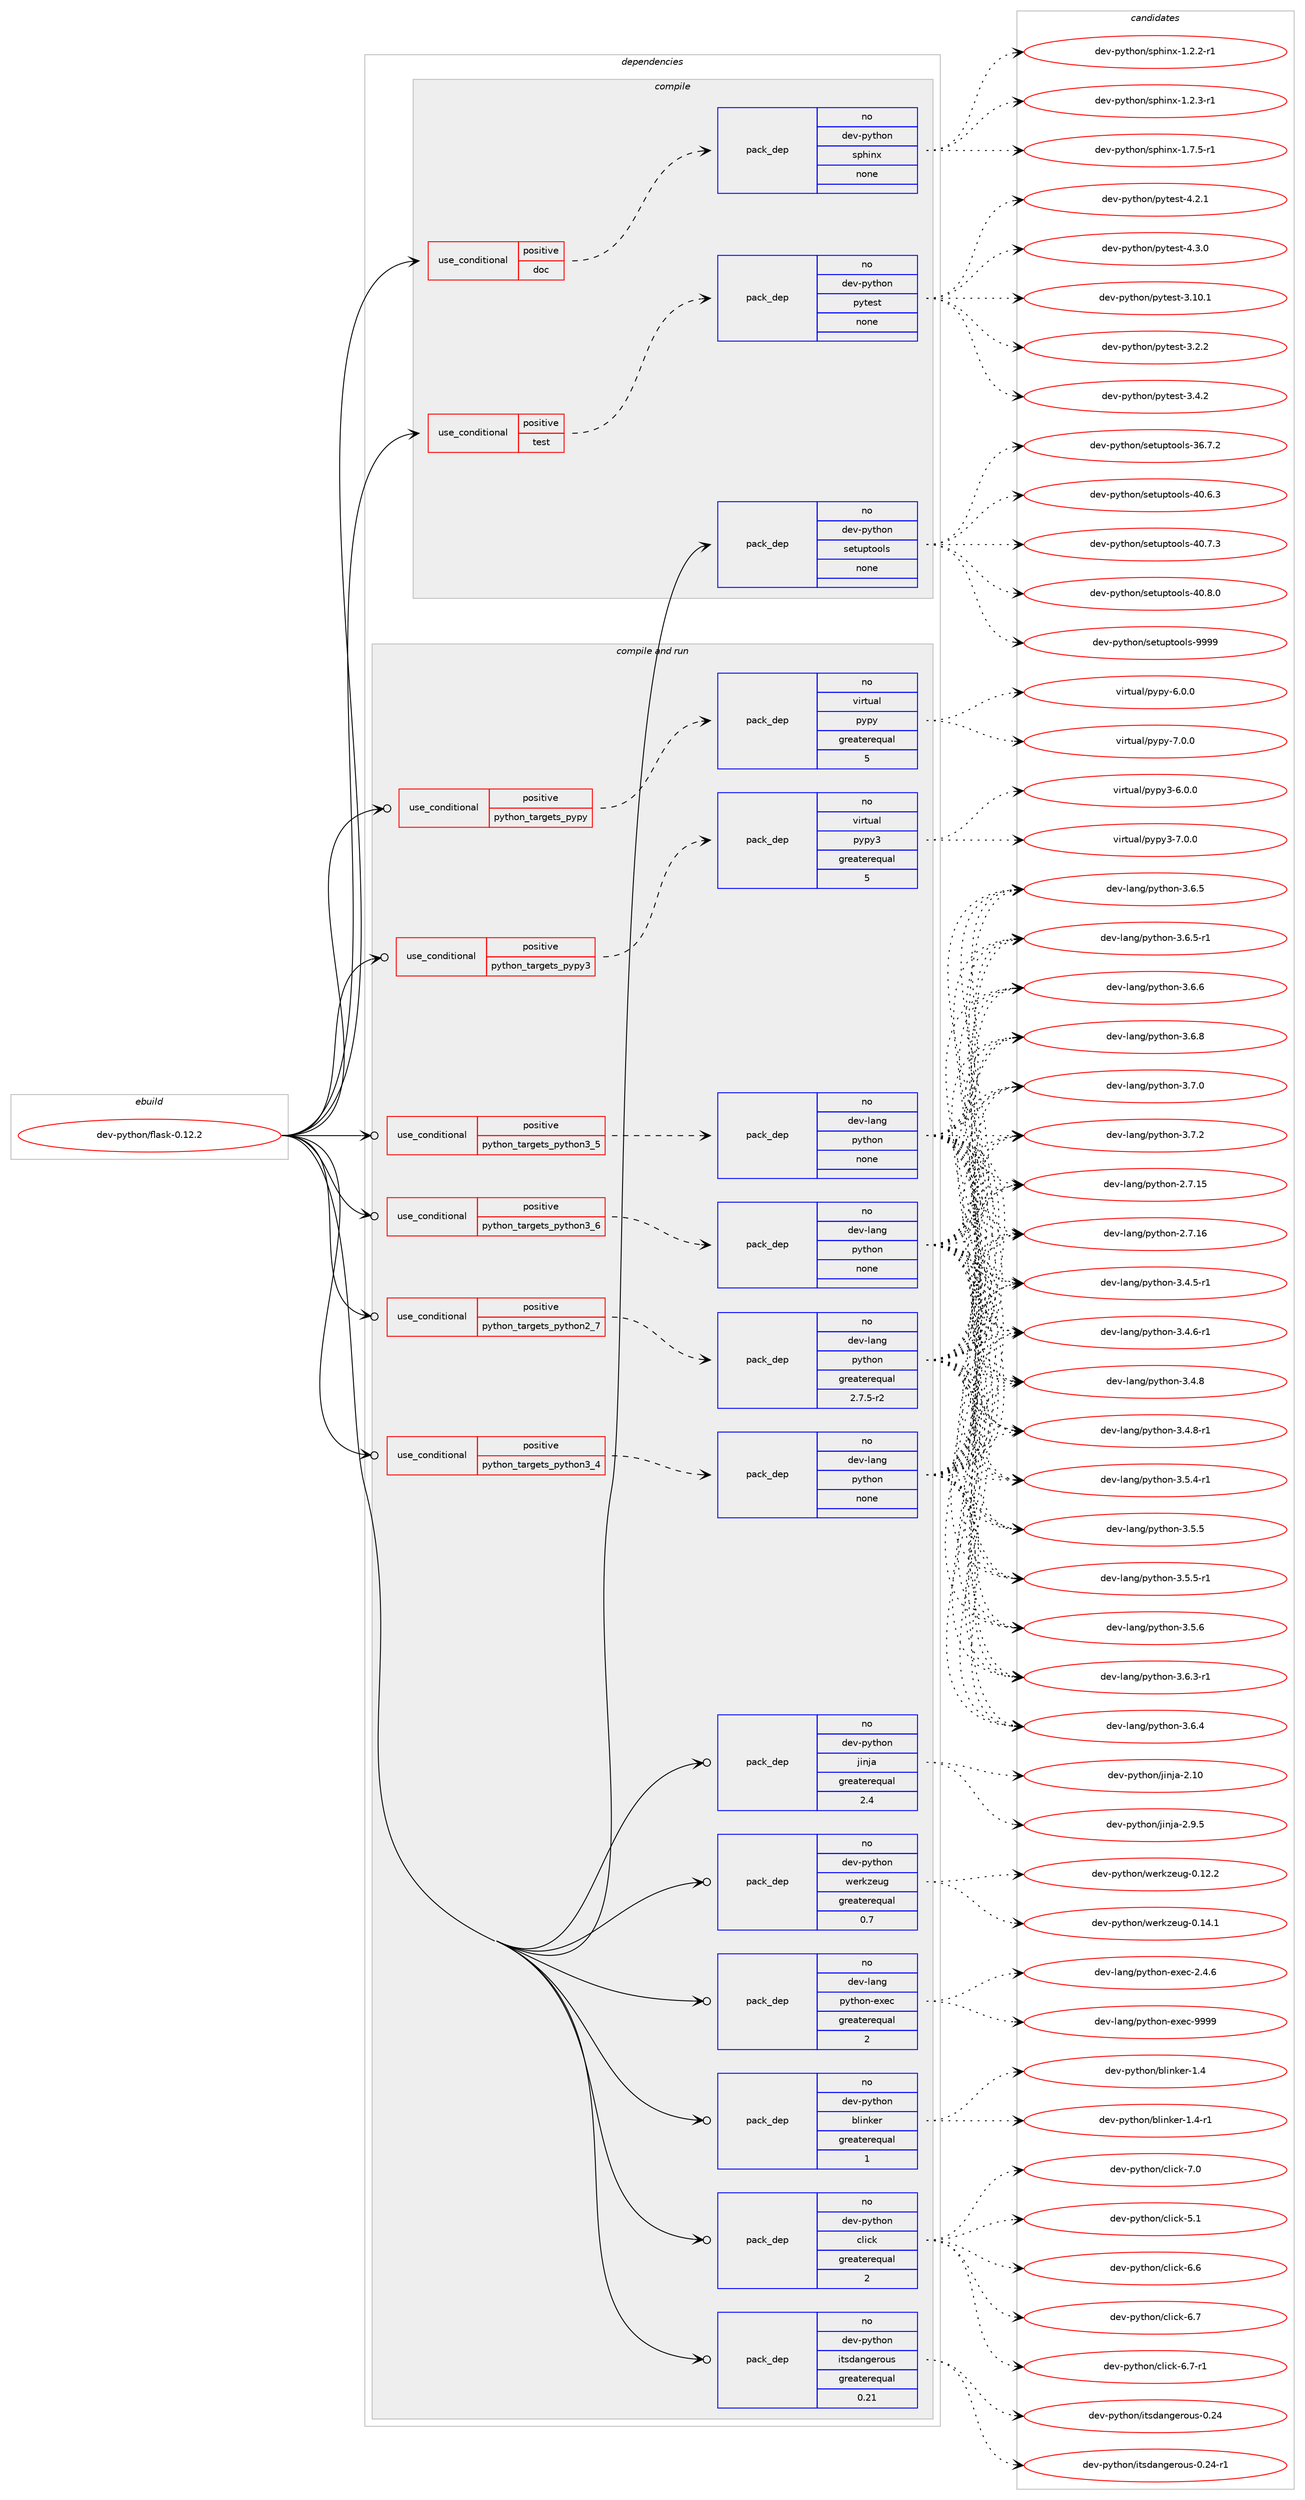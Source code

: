 digraph prolog {

# *************
# Graph options
# *************

newrank=true;
concentrate=true;
compound=true;
graph [rankdir=LR,fontname=Helvetica,fontsize=10,ranksep=1.5];#, ranksep=2.5, nodesep=0.2];
edge  [arrowhead=vee];
node  [fontname=Helvetica,fontsize=10];

# **********
# The ebuild
# **********

subgraph cluster_leftcol {
color=gray;
rank=same;
label=<<i>ebuild</i>>;
id [label="dev-python/flask-0.12.2", color=red, width=4, href="../dev-python/flask-0.12.2.svg"];
}

# ****************
# The dependencies
# ****************

subgraph cluster_midcol {
color=gray;
label=<<i>dependencies</i>>;
subgraph cluster_compile {
fillcolor="#eeeeee";
style=filled;
label=<<i>compile</i>>;
subgraph cond374267 {
dependency1409064 [label=<<TABLE BORDER="0" CELLBORDER="1" CELLSPACING="0" CELLPADDING="4"><TR><TD ROWSPAN="3" CELLPADDING="10">use_conditional</TD></TR><TR><TD>positive</TD></TR><TR><TD>doc</TD></TR></TABLE>>, shape=none, color=red];
subgraph pack1011538 {
dependency1409065 [label=<<TABLE BORDER="0" CELLBORDER="1" CELLSPACING="0" CELLPADDING="4" WIDTH="220"><TR><TD ROWSPAN="6" CELLPADDING="30">pack_dep</TD></TR><TR><TD WIDTH="110">no</TD></TR><TR><TD>dev-python</TD></TR><TR><TD>sphinx</TD></TR><TR><TD>none</TD></TR><TR><TD></TD></TR></TABLE>>, shape=none, color=blue];
}
dependency1409064:e -> dependency1409065:w [weight=20,style="dashed",arrowhead="vee"];
}
id:e -> dependency1409064:w [weight=20,style="solid",arrowhead="vee"];
subgraph cond374268 {
dependency1409066 [label=<<TABLE BORDER="0" CELLBORDER="1" CELLSPACING="0" CELLPADDING="4"><TR><TD ROWSPAN="3" CELLPADDING="10">use_conditional</TD></TR><TR><TD>positive</TD></TR><TR><TD>test</TD></TR></TABLE>>, shape=none, color=red];
subgraph pack1011539 {
dependency1409067 [label=<<TABLE BORDER="0" CELLBORDER="1" CELLSPACING="0" CELLPADDING="4" WIDTH="220"><TR><TD ROWSPAN="6" CELLPADDING="30">pack_dep</TD></TR><TR><TD WIDTH="110">no</TD></TR><TR><TD>dev-python</TD></TR><TR><TD>pytest</TD></TR><TR><TD>none</TD></TR><TR><TD></TD></TR></TABLE>>, shape=none, color=blue];
}
dependency1409066:e -> dependency1409067:w [weight=20,style="dashed",arrowhead="vee"];
}
id:e -> dependency1409066:w [weight=20,style="solid",arrowhead="vee"];
subgraph pack1011540 {
dependency1409068 [label=<<TABLE BORDER="0" CELLBORDER="1" CELLSPACING="0" CELLPADDING="4" WIDTH="220"><TR><TD ROWSPAN="6" CELLPADDING="30">pack_dep</TD></TR><TR><TD WIDTH="110">no</TD></TR><TR><TD>dev-python</TD></TR><TR><TD>setuptools</TD></TR><TR><TD>none</TD></TR><TR><TD></TD></TR></TABLE>>, shape=none, color=blue];
}
id:e -> dependency1409068:w [weight=20,style="solid",arrowhead="vee"];
}
subgraph cluster_compileandrun {
fillcolor="#eeeeee";
style=filled;
label=<<i>compile and run</i>>;
subgraph cond374269 {
dependency1409069 [label=<<TABLE BORDER="0" CELLBORDER="1" CELLSPACING="0" CELLPADDING="4"><TR><TD ROWSPAN="3" CELLPADDING="10">use_conditional</TD></TR><TR><TD>positive</TD></TR><TR><TD>python_targets_pypy</TD></TR></TABLE>>, shape=none, color=red];
subgraph pack1011541 {
dependency1409070 [label=<<TABLE BORDER="0" CELLBORDER="1" CELLSPACING="0" CELLPADDING="4" WIDTH="220"><TR><TD ROWSPAN="6" CELLPADDING="30">pack_dep</TD></TR><TR><TD WIDTH="110">no</TD></TR><TR><TD>virtual</TD></TR><TR><TD>pypy</TD></TR><TR><TD>greaterequal</TD></TR><TR><TD>5</TD></TR></TABLE>>, shape=none, color=blue];
}
dependency1409069:e -> dependency1409070:w [weight=20,style="dashed",arrowhead="vee"];
}
id:e -> dependency1409069:w [weight=20,style="solid",arrowhead="odotvee"];
subgraph cond374270 {
dependency1409071 [label=<<TABLE BORDER="0" CELLBORDER="1" CELLSPACING="0" CELLPADDING="4"><TR><TD ROWSPAN="3" CELLPADDING="10">use_conditional</TD></TR><TR><TD>positive</TD></TR><TR><TD>python_targets_pypy3</TD></TR></TABLE>>, shape=none, color=red];
subgraph pack1011542 {
dependency1409072 [label=<<TABLE BORDER="0" CELLBORDER="1" CELLSPACING="0" CELLPADDING="4" WIDTH="220"><TR><TD ROWSPAN="6" CELLPADDING="30">pack_dep</TD></TR><TR><TD WIDTH="110">no</TD></TR><TR><TD>virtual</TD></TR><TR><TD>pypy3</TD></TR><TR><TD>greaterequal</TD></TR><TR><TD>5</TD></TR></TABLE>>, shape=none, color=blue];
}
dependency1409071:e -> dependency1409072:w [weight=20,style="dashed",arrowhead="vee"];
}
id:e -> dependency1409071:w [weight=20,style="solid",arrowhead="odotvee"];
subgraph cond374271 {
dependency1409073 [label=<<TABLE BORDER="0" CELLBORDER="1" CELLSPACING="0" CELLPADDING="4"><TR><TD ROWSPAN="3" CELLPADDING="10">use_conditional</TD></TR><TR><TD>positive</TD></TR><TR><TD>python_targets_python2_7</TD></TR></TABLE>>, shape=none, color=red];
subgraph pack1011543 {
dependency1409074 [label=<<TABLE BORDER="0" CELLBORDER="1" CELLSPACING="0" CELLPADDING="4" WIDTH="220"><TR><TD ROWSPAN="6" CELLPADDING="30">pack_dep</TD></TR><TR><TD WIDTH="110">no</TD></TR><TR><TD>dev-lang</TD></TR><TR><TD>python</TD></TR><TR><TD>greaterequal</TD></TR><TR><TD>2.7.5-r2</TD></TR></TABLE>>, shape=none, color=blue];
}
dependency1409073:e -> dependency1409074:w [weight=20,style="dashed",arrowhead="vee"];
}
id:e -> dependency1409073:w [weight=20,style="solid",arrowhead="odotvee"];
subgraph cond374272 {
dependency1409075 [label=<<TABLE BORDER="0" CELLBORDER="1" CELLSPACING="0" CELLPADDING="4"><TR><TD ROWSPAN="3" CELLPADDING="10">use_conditional</TD></TR><TR><TD>positive</TD></TR><TR><TD>python_targets_python3_4</TD></TR></TABLE>>, shape=none, color=red];
subgraph pack1011544 {
dependency1409076 [label=<<TABLE BORDER="0" CELLBORDER="1" CELLSPACING="0" CELLPADDING="4" WIDTH="220"><TR><TD ROWSPAN="6" CELLPADDING="30">pack_dep</TD></TR><TR><TD WIDTH="110">no</TD></TR><TR><TD>dev-lang</TD></TR><TR><TD>python</TD></TR><TR><TD>none</TD></TR><TR><TD></TD></TR></TABLE>>, shape=none, color=blue];
}
dependency1409075:e -> dependency1409076:w [weight=20,style="dashed",arrowhead="vee"];
}
id:e -> dependency1409075:w [weight=20,style="solid",arrowhead="odotvee"];
subgraph cond374273 {
dependency1409077 [label=<<TABLE BORDER="0" CELLBORDER="1" CELLSPACING="0" CELLPADDING="4"><TR><TD ROWSPAN="3" CELLPADDING="10">use_conditional</TD></TR><TR><TD>positive</TD></TR><TR><TD>python_targets_python3_5</TD></TR></TABLE>>, shape=none, color=red];
subgraph pack1011545 {
dependency1409078 [label=<<TABLE BORDER="0" CELLBORDER="1" CELLSPACING="0" CELLPADDING="4" WIDTH="220"><TR><TD ROWSPAN="6" CELLPADDING="30">pack_dep</TD></TR><TR><TD WIDTH="110">no</TD></TR><TR><TD>dev-lang</TD></TR><TR><TD>python</TD></TR><TR><TD>none</TD></TR><TR><TD></TD></TR></TABLE>>, shape=none, color=blue];
}
dependency1409077:e -> dependency1409078:w [weight=20,style="dashed",arrowhead="vee"];
}
id:e -> dependency1409077:w [weight=20,style="solid",arrowhead="odotvee"];
subgraph cond374274 {
dependency1409079 [label=<<TABLE BORDER="0" CELLBORDER="1" CELLSPACING="0" CELLPADDING="4"><TR><TD ROWSPAN="3" CELLPADDING="10">use_conditional</TD></TR><TR><TD>positive</TD></TR><TR><TD>python_targets_python3_6</TD></TR></TABLE>>, shape=none, color=red];
subgraph pack1011546 {
dependency1409080 [label=<<TABLE BORDER="0" CELLBORDER="1" CELLSPACING="0" CELLPADDING="4" WIDTH="220"><TR><TD ROWSPAN="6" CELLPADDING="30">pack_dep</TD></TR><TR><TD WIDTH="110">no</TD></TR><TR><TD>dev-lang</TD></TR><TR><TD>python</TD></TR><TR><TD>none</TD></TR><TR><TD></TD></TR></TABLE>>, shape=none, color=blue];
}
dependency1409079:e -> dependency1409080:w [weight=20,style="dashed",arrowhead="vee"];
}
id:e -> dependency1409079:w [weight=20,style="solid",arrowhead="odotvee"];
subgraph pack1011547 {
dependency1409081 [label=<<TABLE BORDER="0" CELLBORDER="1" CELLSPACING="0" CELLPADDING="4" WIDTH="220"><TR><TD ROWSPAN="6" CELLPADDING="30">pack_dep</TD></TR><TR><TD WIDTH="110">no</TD></TR><TR><TD>dev-lang</TD></TR><TR><TD>python-exec</TD></TR><TR><TD>greaterequal</TD></TR><TR><TD>2</TD></TR></TABLE>>, shape=none, color=blue];
}
id:e -> dependency1409081:w [weight=20,style="solid",arrowhead="odotvee"];
subgraph pack1011548 {
dependency1409082 [label=<<TABLE BORDER="0" CELLBORDER="1" CELLSPACING="0" CELLPADDING="4" WIDTH="220"><TR><TD ROWSPAN="6" CELLPADDING="30">pack_dep</TD></TR><TR><TD WIDTH="110">no</TD></TR><TR><TD>dev-python</TD></TR><TR><TD>blinker</TD></TR><TR><TD>greaterequal</TD></TR><TR><TD>1</TD></TR></TABLE>>, shape=none, color=blue];
}
id:e -> dependency1409082:w [weight=20,style="solid",arrowhead="odotvee"];
subgraph pack1011549 {
dependency1409083 [label=<<TABLE BORDER="0" CELLBORDER="1" CELLSPACING="0" CELLPADDING="4" WIDTH="220"><TR><TD ROWSPAN="6" CELLPADDING="30">pack_dep</TD></TR><TR><TD WIDTH="110">no</TD></TR><TR><TD>dev-python</TD></TR><TR><TD>click</TD></TR><TR><TD>greaterequal</TD></TR><TR><TD>2</TD></TR></TABLE>>, shape=none, color=blue];
}
id:e -> dependency1409083:w [weight=20,style="solid",arrowhead="odotvee"];
subgraph pack1011550 {
dependency1409084 [label=<<TABLE BORDER="0" CELLBORDER="1" CELLSPACING="0" CELLPADDING="4" WIDTH="220"><TR><TD ROWSPAN="6" CELLPADDING="30">pack_dep</TD></TR><TR><TD WIDTH="110">no</TD></TR><TR><TD>dev-python</TD></TR><TR><TD>itsdangerous</TD></TR><TR><TD>greaterequal</TD></TR><TR><TD>0.21</TD></TR></TABLE>>, shape=none, color=blue];
}
id:e -> dependency1409084:w [weight=20,style="solid",arrowhead="odotvee"];
subgraph pack1011551 {
dependency1409085 [label=<<TABLE BORDER="0" CELLBORDER="1" CELLSPACING="0" CELLPADDING="4" WIDTH="220"><TR><TD ROWSPAN="6" CELLPADDING="30">pack_dep</TD></TR><TR><TD WIDTH="110">no</TD></TR><TR><TD>dev-python</TD></TR><TR><TD>jinja</TD></TR><TR><TD>greaterequal</TD></TR><TR><TD>2.4</TD></TR></TABLE>>, shape=none, color=blue];
}
id:e -> dependency1409085:w [weight=20,style="solid",arrowhead="odotvee"];
subgraph pack1011552 {
dependency1409086 [label=<<TABLE BORDER="0" CELLBORDER="1" CELLSPACING="0" CELLPADDING="4" WIDTH="220"><TR><TD ROWSPAN="6" CELLPADDING="30">pack_dep</TD></TR><TR><TD WIDTH="110">no</TD></TR><TR><TD>dev-python</TD></TR><TR><TD>werkzeug</TD></TR><TR><TD>greaterequal</TD></TR><TR><TD>0.7</TD></TR></TABLE>>, shape=none, color=blue];
}
id:e -> dependency1409086:w [weight=20,style="solid",arrowhead="odotvee"];
}
subgraph cluster_run {
fillcolor="#eeeeee";
style=filled;
label=<<i>run</i>>;
}
}

# **************
# The candidates
# **************

subgraph cluster_choices {
rank=same;
color=gray;
label=<<i>candidates</i>>;

subgraph choice1011538 {
color=black;
nodesep=1;
choice10010111845112121116104111110471151121041051101204549465046504511449 [label="dev-python/sphinx-1.2.2-r1", color=red, width=4,href="../dev-python/sphinx-1.2.2-r1.svg"];
choice10010111845112121116104111110471151121041051101204549465046514511449 [label="dev-python/sphinx-1.2.3-r1", color=red, width=4,href="../dev-python/sphinx-1.2.3-r1.svg"];
choice10010111845112121116104111110471151121041051101204549465546534511449 [label="dev-python/sphinx-1.7.5-r1", color=red, width=4,href="../dev-python/sphinx-1.7.5-r1.svg"];
dependency1409065:e -> choice10010111845112121116104111110471151121041051101204549465046504511449:w [style=dotted,weight="100"];
dependency1409065:e -> choice10010111845112121116104111110471151121041051101204549465046514511449:w [style=dotted,weight="100"];
dependency1409065:e -> choice10010111845112121116104111110471151121041051101204549465546534511449:w [style=dotted,weight="100"];
}
subgraph choice1011539 {
color=black;
nodesep=1;
choice100101118451121211161041111104711212111610111511645514649484649 [label="dev-python/pytest-3.10.1", color=red, width=4,href="../dev-python/pytest-3.10.1.svg"];
choice1001011184511212111610411111047112121116101115116455146504650 [label="dev-python/pytest-3.2.2", color=red, width=4,href="../dev-python/pytest-3.2.2.svg"];
choice1001011184511212111610411111047112121116101115116455146524650 [label="dev-python/pytest-3.4.2", color=red, width=4,href="../dev-python/pytest-3.4.2.svg"];
choice1001011184511212111610411111047112121116101115116455246504649 [label="dev-python/pytest-4.2.1", color=red, width=4,href="../dev-python/pytest-4.2.1.svg"];
choice1001011184511212111610411111047112121116101115116455246514648 [label="dev-python/pytest-4.3.0", color=red, width=4,href="../dev-python/pytest-4.3.0.svg"];
dependency1409067:e -> choice100101118451121211161041111104711212111610111511645514649484649:w [style=dotted,weight="100"];
dependency1409067:e -> choice1001011184511212111610411111047112121116101115116455146504650:w [style=dotted,weight="100"];
dependency1409067:e -> choice1001011184511212111610411111047112121116101115116455146524650:w [style=dotted,weight="100"];
dependency1409067:e -> choice1001011184511212111610411111047112121116101115116455246504649:w [style=dotted,weight="100"];
dependency1409067:e -> choice1001011184511212111610411111047112121116101115116455246514648:w [style=dotted,weight="100"];
}
subgraph choice1011540 {
color=black;
nodesep=1;
choice100101118451121211161041111104711510111611711211611111110811545515446554650 [label="dev-python/setuptools-36.7.2", color=red, width=4,href="../dev-python/setuptools-36.7.2.svg"];
choice100101118451121211161041111104711510111611711211611111110811545524846544651 [label="dev-python/setuptools-40.6.3", color=red, width=4,href="../dev-python/setuptools-40.6.3.svg"];
choice100101118451121211161041111104711510111611711211611111110811545524846554651 [label="dev-python/setuptools-40.7.3", color=red, width=4,href="../dev-python/setuptools-40.7.3.svg"];
choice100101118451121211161041111104711510111611711211611111110811545524846564648 [label="dev-python/setuptools-40.8.0", color=red, width=4,href="../dev-python/setuptools-40.8.0.svg"];
choice10010111845112121116104111110471151011161171121161111111081154557575757 [label="dev-python/setuptools-9999", color=red, width=4,href="../dev-python/setuptools-9999.svg"];
dependency1409068:e -> choice100101118451121211161041111104711510111611711211611111110811545515446554650:w [style=dotted,weight="100"];
dependency1409068:e -> choice100101118451121211161041111104711510111611711211611111110811545524846544651:w [style=dotted,weight="100"];
dependency1409068:e -> choice100101118451121211161041111104711510111611711211611111110811545524846554651:w [style=dotted,weight="100"];
dependency1409068:e -> choice100101118451121211161041111104711510111611711211611111110811545524846564648:w [style=dotted,weight="100"];
dependency1409068:e -> choice10010111845112121116104111110471151011161171121161111111081154557575757:w [style=dotted,weight="100"];
}
subgraph choice1011541 {
color=black;
nodesep=1;
choice1181051141161179710847112121112121455446484648 [label="virtual/pypy-6.0.0", color=red, width=4,href="../virtual/pypy-6.0.0.svg"];
choice1181051141161179710847112121112121455546484648 [label="virtual/pypy-7.0.0", color=red, width=4,href="../virtual/pypy-7.0.0.svg"];
dependency1409070:e -> choice1181051141161179710847112121112121455446484648:w [style=dotted,weight="100"];
dependency1409070:e -> choice1181051141161179710847112121112121455546484648:w [style=dotted,weight="100"];
}
subgraph choice1011542 {
color=black;
nodesep=1;
choice118105114116117971084711212111212151455446484648 [label="virtual/pypy3-6.0.0", color=red, width=4,href="../virtual/pypy3-6.0.0.svg"];
choice118105114116117971084711212111212151455546484648 [label="virtual/pypy3-7.0.0", color=red, width=4,href="../virtual/pypy3-7.0.0.svg"];
dependency1409072:e -> choice118105114116117971084711212111212151455446484648:w [style=dotted,weight="100"];
dependency1409072:e -> choice118105114116117971084711212111212151455546484648:w [style=dotted,weight="100"];
}
subgraph choice1011543 {
color=black;
nodesep=1;
choice10010111845108971101034711212111610411111045504655464953 [label="dev-lang/python-2.7.15", color=red, width=4,href="../dev-lang/python-2.7.15.svg"];
choice10010111845108971101034711212111610411111045504655464954 [label="dev-lang/python-2.7.16", color=red, width=4,href="../dev-lang/python-2.7.16.svg"];
choice1001011184510897110103471121211161041111104551465246534511449 [label="dev-lang/python-3.4.5-r1", color=red, width=4,href="../dev-lang/python-3.4.5-r1.svg"];
choice1001011184510897110103471121211161041111104551465246544511449 [label="dev-lang/python-3.4.6-r1", color=red, width=4,href="../dev-lang/python-3.4.6-r1.svg"];
choice100101118451089711010347112121116104111110455146524656 [label="dev-lang/python-3.4.8", color=red, width=4,href="../dev-lang/python-3.4.8.svg"];
choice1001011184510897110103471121211161041111104551465246564511449 [label="dev-lang/python-3.4.8-r1", color=red, width=4,href="../dev-lang/python-3.4.8-r1.svg"];
choice1001011184510897110103471121211161041111104551465346524511449 [label="dev-lang/python-3.5.4-r1", color=red, width=4,href="../dev-lang/python-3.5.4-r1.svg"];
choice100101118451089711010347112121116104111110455146534653 [label="dev-lang/python-3.5.5", color=red, width=4,href="../dev-lang/python-3.5.5.svg"];
choice1001011184510897110103471121211161041111104551465346534511449 [label="dev-lang/python-3.5.5-r1", color=red, width=4,href="../dev-lang/python-3.5.5-r1.svg"];
choice100101118451089711010347112121116104111110455146534654 [label="dev-lang/python-3.5.6", color=red, width=4,href="../dev-lang/python-3.5.6.svg"];
choice1001011184510897110103471121211161041111104551465446514511449 [label="dev-lang/python-3.6.3-r1", color=red, width=4,href="../dev-lang/python-3.6.3-r1.svg"];
choice100101118451089711010347112121116104111110455146544652 [label="dev-lang/python-3.6.4", color=red, width=4,href="../dev-lang/python-3.6.4.svg"];
choice100101118451089711010347112121116104111110455146544653 [label="dev-lang/python-3.6.5", color=red, width=4,href="../dev-lang/python-3.6.5.svg"];
choice1001011184510897110103471121211161041111104551465446534511449 [label="dev-lang/python-3.6.5-r1", color=red, width=4,href="../dev-lang/python-3.6.5-r1.svg"];
choice100101118451089711010347112121116104111110455146544654 [label="dev-lang/python-3.6.6", color=red, width=4,href="../dev-lang/python-3.6.6.svg"];
choice100101118451089711010347112121116104111110455146544656 [label="dev-lang/python-3.6.8", color=red, width=4,href="../dev-lang/python-3.6.8.svg"];
choice100101118451089711010347112121116104111110455146554648 [label="dev-lang/python-3.7.0", color=red, width=4,href="../dev-lang/python-3.7.0.svg"];
choice100101118451089711010347112121116104111110455146554650 [label="dev-lang/python-3.7.2", color=red, width=4,href="../dev-lang/python-3.7.2.svg"];
dependency1409074:e -> choice10010111845108971101034711212111610411111045504655464953:w [style=dotted,weight="100"];
dependency1409074:e -> choice10010111845108971101034711212111610411111045504655464954:w [style=dotted,weight="100"];
dependency1409074:e -> choice1001011184510897110103471121211161041111104551465246534511449:w [style=dotted,weight="100"];
dependency1409074:e -> choice1001011184510897110103471121211161041111104551465246544511449:w [style=dotted,weight="100"];
dependency1409074:e -> choice100101118451089711010347112121116104111110455146524656:w [style=dotted,weight="100"];
dependency1409074:e -> choice1001011184510897110103471121211161041111104551465246564511449:w [style=dotted,weight="100"];
dependency1409074:e -> choice1001011184510897110103471121211161041111104551465346524511449:w [style=dotted,weight="100"];
dependency1409074:e -> choice100101118451089711010347112121116104111110455146534653:w [style=dotted,weight="100"];
dependency1409074:e -> choice1001011184510897110103471121211161041111104551465346534511449:w [style=dotted,weight="100"];
dependency1409074:e -> choice100101118451089711010347112121116104111110455146534654:w [style=dotted,weight="100"];
dependency1409074:e -> choice1001011184510897110103471121211161041111104551465446514511449:w [style=dotted,weight="100"];
dependency1409074:e -> choice100101118451089711010347112121116104111110455146544652:w [style=dotted,weight="100"];
dependency1409074:e -> choice100101118451089711010347112121116104111110455146544653:w [style=dotted,weight="100"];
dependency1409074:e -> choice1001011184510897110103471121211161041111104551465446534511449:w [style=dotted,weight="100"];
dependency1409074:e -> choice100101118451089711010347112121116104111110455146544654:w [style=dotted,weight="100"];
dependency1409074:e -> choice100101118451089711010347112121116104111110455146544656:w [style=dotted,weight="100"];
dependency1409074:e -> choice100101118451089711010347112121116104111110455146554648:w [style=dotted,weight="100"];
dependency1409074:e -> choice100101118451089711010347112121116104111110455146554650:w [style=dotted,weight="100"];
}
subgraph choice1011544 {
color=black;
nodesep=1;
choice10010111845108971101034711212111610411111045504655464953 [label="dev-lang/python-2.7.15", color=red, width=4,href="../dev-lang/python-2.7.15.svg"];
choice10010111845108971101034711212111610411111045504655464954 [label="dev-lang/python-2.7.16", color=red, width=4,href="../dev-lang/python-2.7.16.svg"];
choice1001011184510897110103471121211161041111104551465246534511449 [label="dev-lang/python-3.4.5-r1", color=red, width=4,href="../dev-lang/python-3.4.5-r1.svg"];
choice1001011184510897110103471121211161041111104551465246544511449 [label="dev-lang/python-3.4.6-r1", color=red, width=4,href="../dev-lang/python-3.4.6-r1.svg"];
choice100101118451089711010347112121116104111110455146524656 [label="dev-lang/python-3.4.8", color=red, width=4,href="../dev-lang/python-3.4.8.svg"];
choice1001011184510897110103471121211161041111104551465246564511449 [label="dev-lang/python-3.4.8-r1", color=red, width=4,href="../dev-lang/python-3.4.8-r1.svg"];
choice1001011184510897110103471121211161041111104551465346524511449 [label="dev-lang/python-3.5.4-r1", color=red, width=4,href="../dev-lang/python-3.5.4-r1.svg"];
choice100101118451089711010347112121116104111110455146534653 [label="dev-lang/python-3.5.5", color=red, width=4,href="../dev-lang/python-3.5.5.svg"];
choice1001011184510897110103471121211161041111104551465346534511449 [label="dev-lang/python-3.5.5-r1", color=red, width=4,href="../dev-lang/python-3.5.5-r1.svg"];
choice100101118451089711010347112121116104111110455146534654 [label="dev-lang/python-3.5.6", color=red, width=4,href="../dev-lang/python-3.5.6.svg"];
choice1001011184510897110103471121211161041111104551465446514511449 [label="dev-lang/python-3.6.3-r1", color=red, width=4,href="../dev-lang/python-3.6.3-r1.svg"];
choice100101118451089711010347112121116104111110455146544652 [label="dev-lang/python-3.6.4", color=red, width=4,href="../dev-lang/python-3.6.4.svg"];
choice100101118451089711010347112121116104111110455146544653 [label="dev-lang/python-3.6.5", color=red, width=4,href="../dev-lang/python-3.6.5.svg"];
choice1001011184510897110103471121211161041111104551465446534511449 [label="dev-lang/python-3.6.5-r1", color=red, width=4,href="../dev-lang/python-3.6.5-r1.svg"];
choice100101118451089711010347112121116104111110455146544654 [label="dev-lang/python-3.6.6", color=red, width=4,href="../dev-lang/python-3.6.6.svg"];
choice100101118451089711010347112121116104111110455146544656 [label="dev-lang/python-3.6.8", color=red, width=4,href="../dev-lang/python-3.6.8.svg"];
choice100101118451089711010347112121116104111110455146554648 [label="dev-lang/python-3.7.0", color=red, width=4,href="../dev-lang/python-3.7.0.svg"];
choice100101118451089711010347112121116104111110455146554650 [label="dev-lang/python-3.7.2", color=red, width=4,href="../dev-lang/python-3.7.2.svg"];
dependency1409076:e -> choice10010111845108971101034711212111610411111045504655464953:w [style=dotted,weight="100"];
dependency1409076:e -> choice10010111845108971101034711212111610411111045504655464954:w [style=dotted,weight="100"];
dependency1409076:e -> choice1001011184510897110103471121211161041111104551465246534511449:w [style=dotted,weight="100"];
dependency1409076:e -> choice1001011184510897110103471121211161041111104551465246544511449:w [style=dotted,weight="100"];
dependency1409076:e -> choice100101118451089711010347112121116104111110455146524656:w [style=dotted,weight="100"];
dependency1409076:e -> choice1001011184510897110103471121211161041111104551465246564511449:w [style=dotted,weight="100"];
dependency1409076:e -> choice1001011184510897110103471121211161041111104551465346524511449:w [style=dotted,weight="100"];
dependency1409076:e -> choice100101118451089711010347112121116104111110455146534653:w [style=dotted,weight="100"];
dependency1409076:e -> choice1001011184510897110103471121211161041111104551465346534511449:w [style=dotted,weight="100"];
dependency1409076:e -> choice100101118451089711010347112121116104111110455146534654:w [style=dotted,weight="100"];
dependency1409076:e -> choice1001011184510897110103471121211161041111104551465446514511449:w [style=dotted,weight="100"];
dependency1409076:e -> choice100101118451089711010347112121116104111110455146544652:w [style=dotted,weight="100"];
dependency1409076:e -> choice100101118451089711010347112121116104111110455146544653:w [style=dotted,weight="100"];
dependency1409076:e -> choice1001011184510897110103471121211161041111104551465446534511449:w [style=dotted,weight="100"];
dependency1409076:e -> choice100101118451089711010347112121116104111110455146544654:w [style=dotted,weight="100"];
dependency1409076:e -> choice100101118451089711010347112121116104111110455146544656:w [style=dotted,weight="100"];
dependency1409076:e -> choice100101118451089711010347112121116104111110455146554648:w [style=dotted,weight="100"];
dependency1409076:e -> choice100101118451089711010347112121116104111110455146554650:w [style=dotted,weight="100"];
}
subgraph choice1011545 {
color=black;
nodesep=1;
choice10010111845108971101034711212111610411111045504655464953 [label="dev-lang/python-2.7.15", color=red, width=4,href="../dev-lang/python-2.7.15.svg"];
choice10010111845108971101034711212111610411111045504655464954 [label="dev-lang/python-2.7.16", color=red, width=4,href="../dev-lang/python-2.7.16.svg"];
choice1001011184510897110103471121211161041111104551465246534511449 [label="dev-lang/python-3.4.5-r1", color=red, width=4,href="../dev-lang/python-3.4.5-r1.svg"];
choice1001011184510897110103471121211161041111104551465246544511449 [label="dev-lang/python-3.4.6-r1", color=red, width=4,href="../dev-lang/python-3.4.6-r1.svg"];
choice100101118451089711010347112121116104111110455146524656 [label="dev-lang/python-3.4.8", color=red, width=4,href="../dev-lang/python-3.4.8.svg"];
choice1001011184510897110103471121211161041111104551465246564511449 [label="dev-lang/python-3.4.8-r1", color=red, width=4,href="../dev-lang/python-3.4.8-r1.svg"];
choice1001011184510897110103471121211161041111104551465346524511449 [label="dev-lang/python-3.5.4-r1", color=red, width=4,href="../dev-lang/python-3.5.4-r1.svg"];
choice100101118451089711010347112121116104111110455146534653 [label="dev-lang/python-3.5.5", color=red, width=4,href="../dev-lang/python-3.5.5.svg"];
choice1001011184510897110103471121211161041111104551465346534511449 [label="dev-lang/python-3.5.5-r1", color=red, width=4,href="../dev-lang/python-3.5.5-r1.svg"];
choice100101118451089711010347112121116104111110455146534654 [label="dev-lang/python-3.5.6", color=red, width=4,href="../dev-lang/python-3.5.6.svg"];
choice1001011184510897110103471121211161041111104551465446514511449 [label="dev-lang/python-3.6.3-r1", color=red, width=4,href="../dev-lang/python-3.6.3-r1.svg"];
choice100101118451089711010347112121116104111110455146544652 [label="dev-lang/python-3.6.4", color=red, width=4,href="../dev-lang/python-3.6.4.svg"];
choice100101118451089711010347112121116104111110455146544653 [label="dev-lang/python-3.6.5", color=red, width=4,href="../dev-lang/python-3.6.5.svg"];
choice1001011184510897110103471121211161041111104551465446534511449 [label="dev-lang/python-3.6.5-r1", color=red, width=4,href="../dev-lang/python-3.6.5-r1.svg"];
choice100101118451089711010347112121116104111110455146544654 [label="dev-lang/python-3.6.6", color=red, width=4,href="../dev-lang/python-3.6.6.svg"];
choice100101118451089711010347112121116104111110455146544656 [label="dev-lang/python-3.6.8", color=red, width=4,href="../dev-lang/python-3.6.8.svg"];
choice100101118451089711010347112121116104111110455146554648 [label="dev-lang/python-3.7.0", color=red, width=4,href="../dev-lang/python-3.7.0.svg"];
choice100101118451089711010347112121116104111110455146554650 [label="dev-lang/python-3.7.2", color=red, width=4,href="../dev-lang/python-3.7.2.svg"];
dependency1409078:e -> choice10010111845108971101034711212111610411111045504655464953:w [style=dotted,weight="100"];
dependency1409078:e -> choice10010111845108971101034711212111610411111045504655464954:w [style=dotted,weight="100"];
dependency1409078:e -> choice1001011184510897110103471121211161041111104551465246534511449:w [style=dotted,weight="100"];
dependency1409078:e -> choice1001011184510897110103471121211161041111104551465246544511449:w [style=dotted,weight="100"];
dependency1409078:e -> choice100101118451089711010347112121116104111110455146524656:w [style=dotted,weight="100"];
dependency1409078:e -> choice1001011184510897110103471121211161041111104551465246564511449:w [style=dotted,weight="100"];
dependency1409078:e -> choice1001011184510897110103471121211161041111104551465346524511449:w [style=dotted,weight="100"];
dependency1409078:e -> choice100101118451089711010347112121116104111110455146534653:w [style=dotted,weight="100"];
dependency1409078:e -> choice1001011184510897110103471121211161041111104551465346534511449:w [style=dotted,weight="100"];
dependency1409078:e -> choice100101118451089711010347112121116104111110455146534654:w [style=dotted,weight="100"];
dependency1409078:e -> choice1001011184510897110103471121211161041111104551465446514511449:w [style=dotted,weight="100"];
dependency1409078:e -> choice100101118451089711010347112121116104111110455146544652:w [style=dotted,weight="100"];
dependency1409078:e -> choice100101118451089711010347112121116104111110455146544653:w [style=dotted,weight="100"];
dependency1409078:e -> choice1001011184510897110103471121211161041111104551465446534511449:w [style=dotted,weight="100"];
dependency1409078:e -> choice100101118451089711010347112121116104111110455146544654:w [style=dotted,weight="100"];
dependency1409078:e -> choice100101118451089711010347112121116104111110455146544656:w [style=dotted,weight="100"];
dependency1409078:e -> choice100101118451089711010347112121116104111110455146554648:w [style=dotted,weight="100"];
dependency1409078:e -> choice100101118451089711010347112121116104111110455146554650:w [style=dotted,weight="100"];
}
subgraph choice1011546 {
color=black;
nodesep=1;
choice10010111845108971101034711212111610411111045504655464953 [label="dev-lang/python-2.7.15", color=red, width=4,href="../dev-lang/python-2.7.15.svg"];
choice10010111845108971101034711212111610411111045504655464954 [label="dev-lang/python-2.7.16", color=red, width=4,href="../dev-lang/python-2.7.16.svg"];
choice1001011184510897110103471121211161041111104551465246534511449 [label="dev-lang/python-3.4.5-r1", color=red, width=4,href="../dev-lang/python-3.4.5-r1.svg"];
choice1001011184510897110103471121211161041111104551465246544511449 [label="dev-lang/python-3.4.6-r1", color=red, width=4,href="../dev-lang/python-3.4.6-r1.svg"];
choice100101118451089711010347112121116104111110455146524656 [label="dev-lang/python-3.4.8", color=red, width=4,href="../dev-lang/python-3.4.8.svg"];
choice1001011184510897110103471121211161041111104551465246564511449 [label="dev-lang/python-3.4.8-r1", color=red, width=4,href="../dev-lang/python-3.4.8-r1.svg"];
choice1001011184510897110103471121211161041111104551465346524511449 [label="dev-lang/python-3.5.4-r1", color=red, width=4,href="../dev-lang/python-3.5.4-r1.svg"];
choice100101118451089711010347112121116104111110455146534653 [label="dev-lang/python-3.5.5", color=red, width=4,href="../dev-lang/python-3.5.5.svg"];
choice1001011184510897110103471121211161041111104551465346534511449 [label="dev-lang/python-3.5.5-r1", color=red, width=4,href="../dev-lang/python-3.5.5-r1.svg"];
choice100101118451089711010347112121116104111110455146534654 [label="dev-lang/python-3.5.6", color=red, width=4,href="../dev-lang/python-3.5.6.svg"];
choice1001011184510897110103471121211161041111104551465446514511449 [label="dev-lang/python-3.6.3-r1", color=red, width=4,href="../dev-lang/python-3.6.3-r1.svg"];
choice100101118451089711010347112121116104111110455146544652 [label="dev-lang/python-3.6.4", color=red, width=4,href="../dev-lang/python-3.6.4.svg"];
choice100101118451089711010347112121116104111110455146544653 [label="dev-lang/python-3.6.5", color=red, width=4,href="../dev-lang/python-3.6.5.svg"];
choice1001011184510897110103471121211161041111104551465446534511449 [label="dev-lang/python-3.6.5-r1", color=red, width=4,href="../dev-lang/python-3.6.5-r1.svg"];
choice100101118451089711010347112121116104111110455146544654 [label="dev-lang/python-3.6.6", color=red, width=4,href="../dev-lang/python-3.6.6.svg"];
choice100101118451089711010347112121116104111110455146544656 [label="dev-lang/python-3.6.8", color=red, width=4,href="../dev-lang/python-3.6.8.svg"];
choice100101118451089711010347112121116104111110455146554648 [label="dev-lang/python-3.7.0", color=red, width=4,href="../dev-lang/python-3.7.0.svg"];
choice100101118451089711010347112121116104111110455146554650 [label="dev-lang/python-3.7.2", color=red, width=4,href="../dev-lang/python-3.7.2.svg"];
dependency1409080:e -> choice10010111845108971101034711212111610411111045504655464953:w [style=dotted,weight="100"];
dependency1409080:e -> choice10010111845108971101034711212111610411111045504655464954:w [style=dotted,weight="100"];
dependency1409080:e -> choice1001011184510897110103471121211161041111104551465246534511449:w [style=dotted,weight="100"];
dependency1409080:e -> choice1001011184510897110103471121211161041111104551465246544511449:w [style=dotted,weight="100"];
dependency1409080:e -> choice100101118451089711010347112121116104111110455146524656:w [style=dotted,weight="100"];
dependency1409080:e -> choice1001011184510897110103471121211161041111104551465246564511449:w [style=dotted,weight="100"];
dependency1409080:e -> choice1001011184510897110103471121211161041111104551465346524511449:w [style=dotted,weight="100"];
dependency1409080:e -> choice100101118451089711010347112121116104111110455146534653:w [style=dotted,weight="100"];
dependency1409080:e -> choice1001011184510897110103471121211161041111104551465346534511449:w [style=dotted,weight="100"];
dependency1409080:e -> choice100101118451089711010347112121116104111110455146534654:w [style=dotted,weight="100"];
dependency1409080:e -> choice1001011184510897110103471121211161041111104551465446514511449:w [style=dotted,weight="100"];
dependency1409080:e -> choice100101118451089711010347112121116104111110455146544652:w [style=dotted,weight="100"];
dependency1409080:e -> choice100101118451089711010347112121116104111110455146544653:w [style=dotted,weight="100"];
dependency1409080:e -> choice1001011184510897110103471121211161041111104551465446534511449:w [style=dotted,weight="100"];
dependency1409080:e -> choice100101118451089711010347112121116104111110455146544654:w [style=dotted,weight="100"];
dependency1409080:e -> choice100101118451089711010347112121116104111110455146544656:w [style=dotted,weight="100"];
dependency1409080:e -> choice100101118451089711010347112121116104111110455146554648:w [style=dotted,weight="100"];
dependency1409080:e -> choice100101118451089711010347112121116104111110455146554650:w [style=dotted,weight="100"];
}
subgraph choice1011547 {
color=black;
nodesep=1;
choice1001011184510897110103471121211161041111104510112010199455046524654 [label="dev-lang/python-exec-2.4.6", color=red, width=4,href="../dev-lang/python-exec-2.4.6.svg"];
choice10010111845108971101034711212111610411111045101120101994557575757 [label="dev-lang/python-exec-9999", color=red, width=4,href="../dev-lang/python-exec-9999.svg"];
dependency1409081:e -> choice1001011184510897110103471121211161041111104510112010199455046524654:w [style=dotted,weight="100"];
dependency1409081:e -> choice10010111845108971101034711212111610411111045101120101994557575757:w [style=dotted,weight="100"];
}
subgraph choice1011548 {
color=black;
nodesep=1;
choice10010111845112121116104111110479810810511010710111445494652 [label="dev-python/blinker-1.4", color=red, width=4,href="../dev-python/blinker-1.4.svg"];
choice100101118451121211161041111104798108105110107101114454946524511449 [label="dev-python/blinker-1.4-r1", color=red, width=4,href="../dev-python/blinker-1.4-r1.svg"];
dependency1409082:e -> choice10010111845112121116104111110479810810511010710111445494652:w [style=dotted,weight="100"];
dependency1409082:e -> choice100101118451121211161041111104798108105110107101114454946524511449:w [style=dotted,weight="100"];
}
subgraph choice1011549 {
color=black;
nodesep=1;
choice1001011184511212111610411111047991081059910745534649 [label="dev-python/click-5.1", color=red, width=4,href="../dev-python/click-5.1.svg"];
choice1001011184511212111610411111047991081059910745544654 [label="dev-python/click-6.6", color=red, width=4,href="../dev-python/click-6.6.svg"];
choice1001011184511212111610411111047991081059910745544655 [label="dev-python/click-6.7", color=red, width=4,href="../dev-python/click-6.7.svg"];
choice10010111845112121116104111110479910810599107455446554511449 [label="dev-python/click-6.7-r1", color=red, width=4,href="../dev-python/click-6.7-r1.svg"];
choice1001011184511212111610411111047991081059910745554648 [label="dev-python/click-7.0", color=red, width=4,href="../dev-python/click-7.0.svg"];
dependency1409083:e -> choice1001011184511212111610411111047991081059910745534649:w [style=dotted,weight="100"];
dependency1409083:e -> choice1001011184511212111610411111047991081059910745544654:w [style=dotted,weight="100"];
dependency1409083:e -> choice1001011184511212111610411111047991081059910745544655:w [style=dotted,weight="100"];
dependency1409083:e -> choice10010111845112121116104111110479910810599107455446554511449:w [style=dotted,weight="100"];
dependency1409083:e -> choice1001011184511212111610411111047991081059910745554648:w [style=dotted,weight="100"];
}
subgraph choice1011550 {
color=black;
nodesep=1;
choice1001011184511212111610411111047105116115100971101031011141111171154548465052 [label="dev-python/itsdangerous-0.24", color=red, width=4,href="../dev-python/itsdangerous-0.24.svg"];
choice10010111845112121116104111110471051161151009711010310111411111711545484650524511449 [label="dev-python/itsdangerous-0.24-r1", color=red, width=4,href="../dev-python/itsdangerous-0.24-r1.svg"];
dependency1409084:e -> choice1001011184511212111610411111047105116115100971101031011141111171154548465052:w [style=dotted,weight="100"];
dependency1409084:e -> choice10010111845112121116104111110471051161151009711010310111411111711545484650524511449:w [style=dotted,weight="100"];
}
subgraph choice1011551 {
color=black;
nodesep=1;
choice1001011184511212111610411111047106105110106974550464948 [label="dev-python/jinja-2.10", color=red, width=4,href="../dev-python/jinja-2.10.svg"];
choice100101118451121211161041111104710610511010697455046574653 [label="dev-python/jinja-2.9.5", color=red, width=4,href="../dev-python/jinja-2.9.5.svg"];
dependency1409085:e -> choice1001011184511212111610411111047106105110106974550464948:w [style=dotted,weight="100"];
dependency1409085:e -> choice100101118451121211161041111104710610511010697455046574653:w [style=dotted,weight="100"];
}
subgraph choice1011552 {
color=black;
nodesep=1;
choice100101118451121211161041111104711910111410712210111710345484649504650 [label="dev-python/werkzeug-0.12.2", color=red, width=4,href="../dev-python/werkzeug-0.12.2.svg"];
choice100101118451121211161041111104711910111410712210111710345484649524649 [label="dev-python/werkzeug-0.14.1", color=red, width=4,href="../dev-python/werkzeug-0.14.1.svg"];
dependency1409086:e -> choice100101118451121211161041111104711910111410712210111710345484649504650:w [style=dotted,weight="100"];
dependency1409086:e -> choice100101118451121211161041111104711910111410712210111710345484649524649:w [style=dotted,weight="100"];
}
}

}
